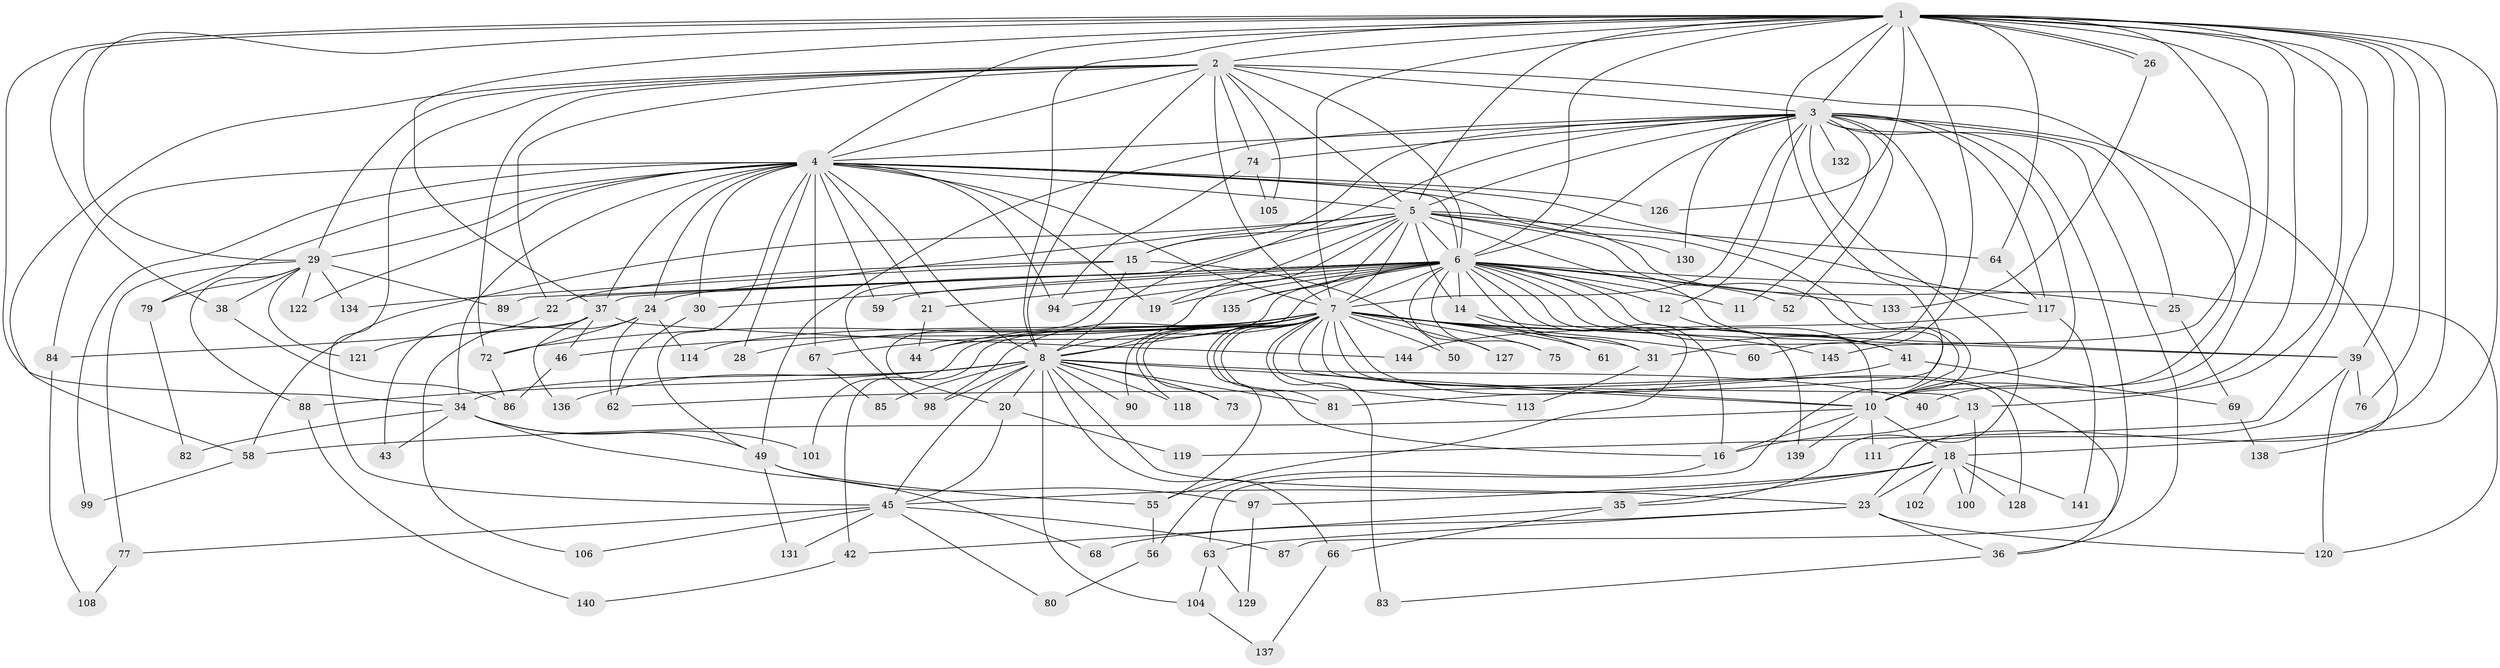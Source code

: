 // original degree distribution, {28: 0.013793103448275862, 18: 0.006896551724137931, 25: 0.006896551724137931, 22: 0.013793103448275862, 20: 0.006896551724137931, 32: 0.006896551724137931, 19: 0.006896551724137931, 14: 0.006896551724137931, 2: 0.4689655172413793, 3: 0.2620689655172414, 4: 0.11724137931034483, 6: 0.020689655172413793, 9: 0.013793103448275862, 7: 0.013793103448275862, 5: 0.013793103448275862, 8: 0.020689655172413793}
// Generated by graph-tools (version 1.1) at 2025/11/02/27/25 16:11:07]
// undirected, 113 vertices, 267 edges
graph export_dot {
graph [start="1"]
  node [color=gray90,style=filled];
  1 [super="+48"];
  2 [super="+92"];
  3 [super="+78"];
  4 [super="+17"];
  5 [super="+54"];
  6 [super="+27"];
  7 [super="+9"];
  8 [super="+32"];
  10 [super="+96"];
  11;
  12;
  13;
  14;
  15;
  16 [super="+47"];
  18 [super="+71"];
  19;
  20 [super="+109"];
  21;
  22 [super="+107"];
  23 [super="+123"];
  24 [super="+95"];
  25;
  26;
  28;
  29 [super="+33"];
  30;
  31 [super="+143"];
  34 [super="+51"];
  35;
  36 [super="+103"];
  37 [super="+53"];
  38;
  39 [super="+57"];
  40;
  41;
  42;
  43;
  44 [super="+70"];
  45 [super="+65"];
  46;
  49 [super="+91"];
  50;
  52;
  55 [super="+116"];
  56;
  58 [super="+93"];
  59;
  60;
  61;
  62;
  63;
  64;
  66;
  67;
  68;
  69;
  72 [super="+124"];
  73;
  74 [super="+112"];
  75;
  76;
  77;
  79;
  80;
  81 [super="+142"];
  82;
  83;
  84;
  85;
  86 [super="+115"];
  87;
  88;
  89;
  90;
  94;
  97;
  98 [super="+110"];
  99;
  100;
  101;
  102;
  104;
  105;
  106;
  108;
  111;
  113;
  114;
  117 [super="+125"];
  118;
  119;
  120;
  121;
  122;
  126;
  127;
  128;
  129;
  130;
  131;
  132;
  133;
  134;
  135;
  136;
  137;
  138;
  139;
  140;
  141;
  144;
  145;
  1 -- 2;
  1 -- 3;
  1 -- 4 [weight=2];
  1 -- 5;
  1 -- 6;
  1 -- 7 [weight=2];
  1 -- 8;
  1 -- 10;
  1 -- 13;
  1 -- 18;
  1 -- 23;
  1 -- 26;
  1 -- 26;
  1 -- 29;
  1 -- 34;
  1 -- 38;
  1 -- 39;
  1 -- 40;
  1 -- 60;
  1 -- 64;
  1 -- 76;
  1 -- 81;
  1 -- 119;
  1 -- 126;
  1 -- 145;
  1 -- 37;
  2 -- 3;
  2 -- 4;
  2 -- 5;
  2 -- 6;
  2 -- 7 [weight=2];
  2 -- 8;
  2 -- 10;
  2 -- 72;
  2 -- 74;
  2 -- 105;
  2 -- 29;
  2 -- 45;
  2 -- 58;
  2 -- 22;
  3 -- 4;
  3 -- 5;
  3 -- 6;
  3 -- 7 [weight=3];
  3 -- 8;
  3 -- 10;
  3 -- 11;
  3 -- 12;
  3 -- 15;
  3 -- 25;
  3 -- 35;
  3 -- 36;
  3 -- 49;
  3 -- 52;
  3 -- 74;
  3 -- 87;
  3 -- 130;
  3 -- 132 [weight=2];
  3 -- 138;
  3 -- 31;
  3 -- 117;
  4 -- 5;
  4 -- 6;
  4 -- 7 [weight=2];
  4 -- 8;
  4 -- 10;
  4 -- 19;
  4 -- 24;
  4 -- 28;
  4 -- 37 [weight=2];
  4 -- 49;
  4 -- 59;
  4 -- 67;
  4 -- 79;
  4 -- 84;
  4 -- 94;
  4 -- 99;
  4 -- 117;
  4 -- 34;
  4 -- 21;
  4 -- 30;
  4 -- 122;
  4 -- 29;
  4 -- 126;
  5 -- 6 [weight=2];
  5 -- 7 [weight=2];
  5 -- 8;
  5 -- 10;
  5 -- 14;
  5 -- 15;
  5 -- 24;
  5 -- 58;
  5 -- 63;
  5 -- 64;
  5 -- 120;
  5 -- 130;
  5 -- 135;
  5 -- 98;
  5 -- 19;
  6 -- 7 [weight=2];
  6 -- 8;
  6 -- 10;
  6 -- 11;
  6 -- 12;
  6 -- 14;
  6 -- 16;
  6 -- 19;
  6 -- 21;
  6 -- 22;
  6 -- 25;
  6 -- 30;
  6 -- 37;
  6 -- 39;
  6 -- 41;
  6 -- 44;
  6 -- 52;
  6 -- 59;
  6 -- 75;
  6 -- 89;
  6 -- 94;
  6 -- 127;
  6 -- 133;
  6 -- 135;
  6 -- 139;
  6 -- 31;
  7 -- 8 [weight=2];
  7 -- 10 [weight=2];
  7 -- 36;
  7 -- 42;
  7 -- 67;
  7 -- 73;
  7 -- 118;
  7 -- 128;
  7 -- 72;
  7 -- 75;
  7 -- 13;
  7 -- 145;
  7 -- 83;
  7 -- 90;
  7 -- 28;
  7 -- 31;
  7 -- 101;
  7 -- 46;
  7 -- 113;
  7 -- 50;
  7 -- 114;
  7 -- 60;
  7 -- 61;
  7 -- 127;
  7 -- 39;
  7 -- 16;
  7 -- 98;
  7 -- 55;
  7 -- 81;
  7 -- 44;
  8 -- 10;
  8 -- 20;
  8 -- 34;
  8 -- 40;
  8 -- 45;
  8 -- 66;
  8 -- 81;
  8 -- 85;
  8 -- 90;
  8 -- 98;
  8 -- 104;
  8 -- 118;
  8 -- 136;
  8 -- 73;
  8 -- 88;
  8 -- 23;
  10 -- 18;
  10 -- 58;
  10 -- 111;
  10 -- 139;
  10 -- 16;
  12 -- 41;
  13 -- 16;
  13 -- 100;
  14 -- 55;
  14 -- 61;
  15 -- 20;
  15 -- 22;
  15 -- 50;
  15 -- 134;
  16 -- 56;
  18 -- 23;
  18 -- 35;
  18 -- 45 [weight=2];
  18 -- 128;
  18 -- 97;
  18 -- 100;
  18 -- 102;
  18 -- 141;
  20 -- 119;
  20 -- 45;
  21 -- 44;
  22 -- 121;
  23 -- 63;
  23 -- 68;
  23 -- 120;
  23 -- 36;
  24 -- 114;
  24 -- 72;
  24 -- 106;
  24 -- 62;
  25 -- 69;
  26 -- 133;
  29 -- 38;
  29 -- 77;
  29 -- 89;
  29 -- 121;
  29 -- 122;
  29 -- 134;
  29 -- 88;
  29 -- 79;
  30 -- 62;
  31 -- 113;
  34 -- 43;
  34 -- 68;
  34 -- 101;
  34 -- 49;
  34 -- 82;
  35 -- 42;
  35 -- 66;
  36 -- 83;
  37 -- 43;
  37 -- 46;
  37 -- 84;
  37 -- 136;
  37 -- 144;
  38 -- 86;
  39 -- 111;
  39 -- 120;
  39 -- 76;
  41 -- 62;
  41 -- 69;
  42 -- 140;
  45 -- 77;
  45 -- 131;
  45 -- 106;
  45 -- 80;
  45 -- 87;
  46 -- 86;
  49 -- 55;
  49 -- 97;
  49 -- 131;
  55 -- 56;
  56 -- 80;
  58 -- 99;
  63 -- 104;
  63 -- 129;
  64 -- 117;
  66 -- 137;
  67 -- 85;
  69 -- 138;
  72 -- 86;
  74 -- 105;
  74 -- 94;
  77 -- 108;
  79 -- 82;
  84 -- 108;
  88 -- 140;
  97 -- 129;
  104 -- 137;
  117 -- 141;
  117 -- 144;
}
